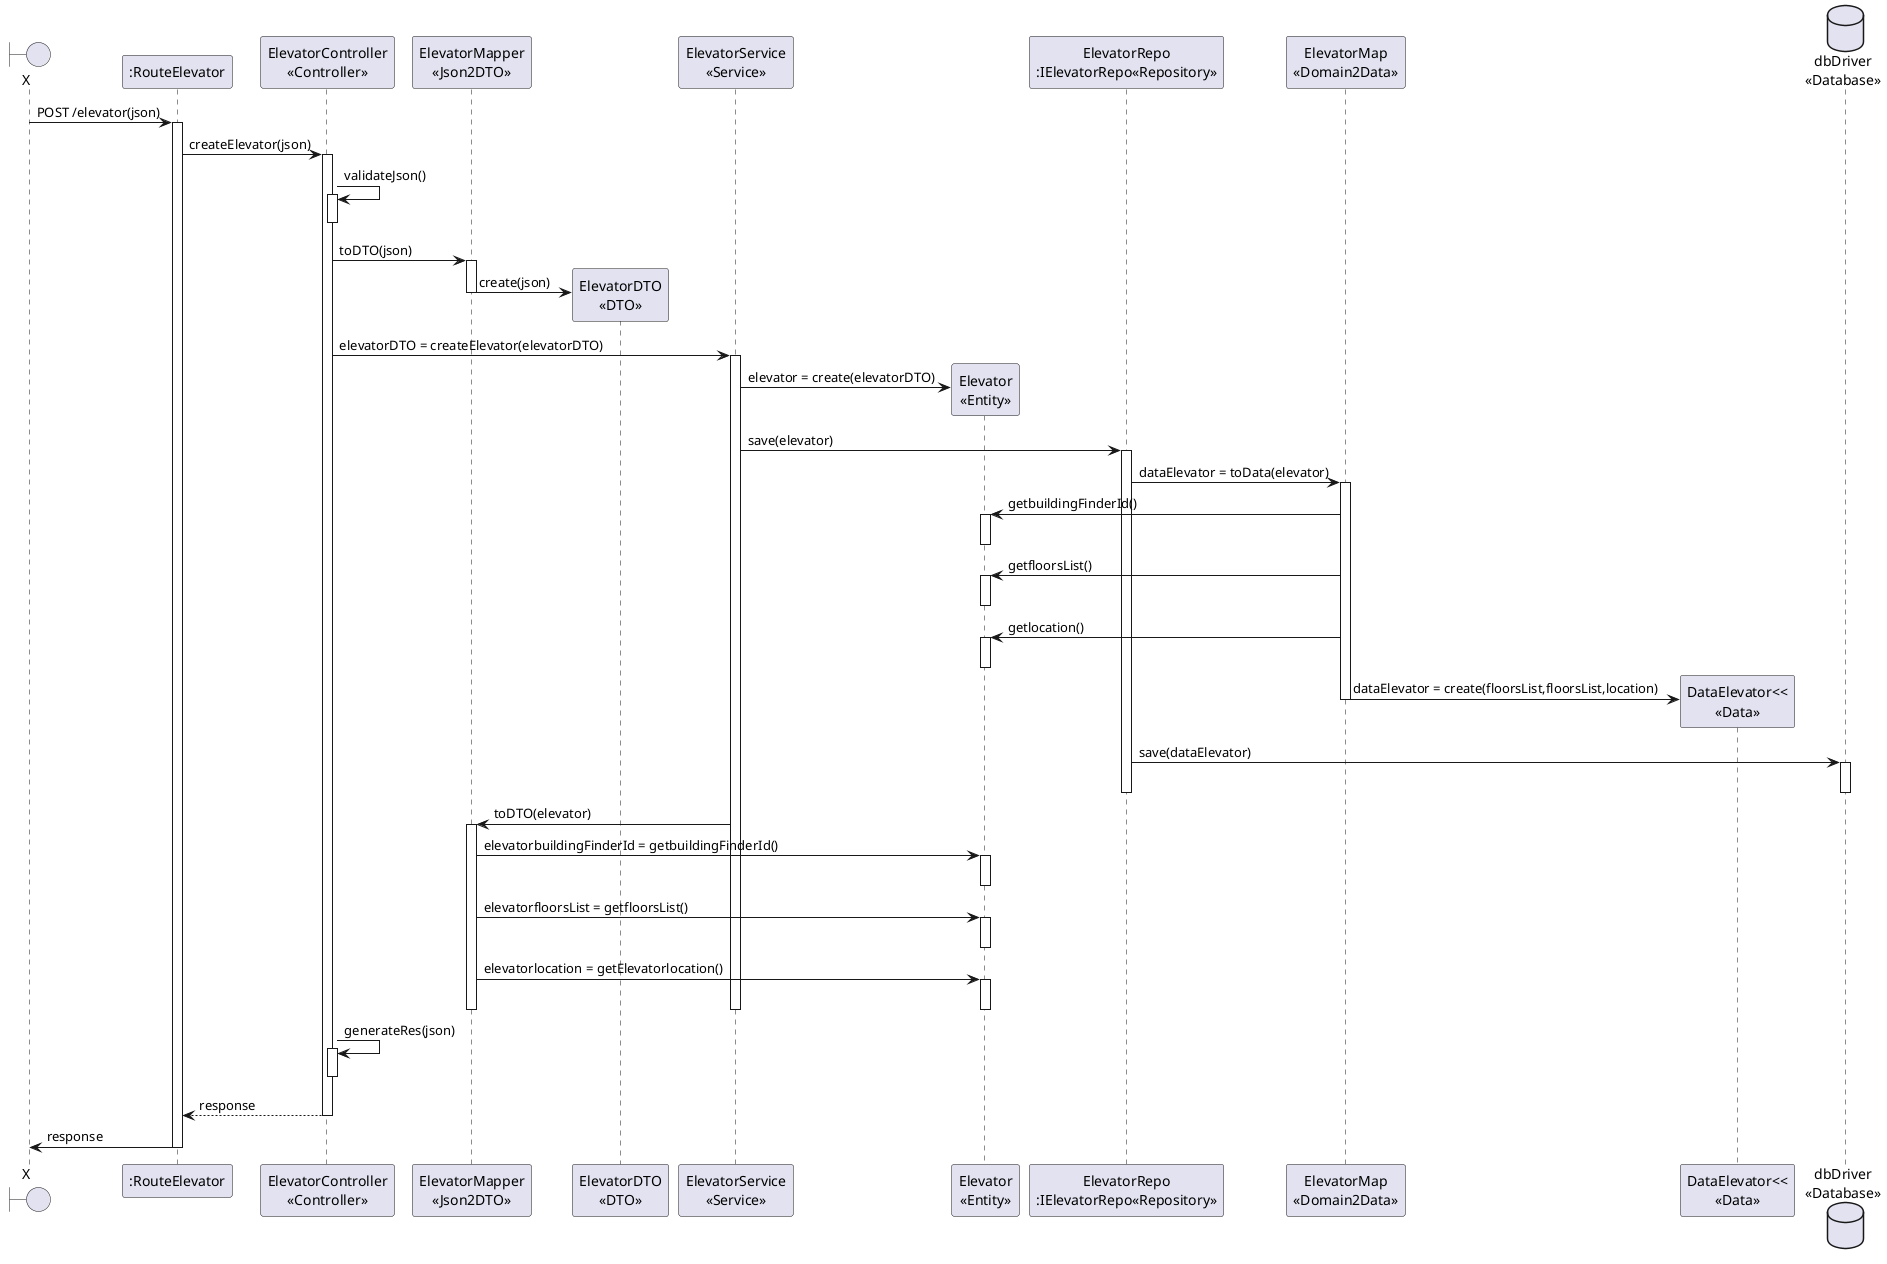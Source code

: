 @startuml


boundary X
participant ":RouteElevator" as ROUTE
participant "ElevatorController\n<<Controller>>" as CTRL
participant "ElevatorMapper\n<<Json2DTO>>" as MAPPER
participant "ElevatorDTO\n<<DTO>>" as DTO
participant "ElevatorService\n<<Service>>" as SRV
participant "Elevator\n<<Entity>>" as ENTITY
participant "ElevatorRepo\n:IElevatorRepo<<Repository>>" as REPO
participant "ElevatorMap\n<<Domain2Data>>" as MAPPER2
participant "DataElevator<<\n<<Data>>" as DATA
database "dbDriver\n<<Database>>" as DB

X -> ROUTE : POST /elevator(json)
activate ROUTE
ROUTE -> CTRL : createElevator(json)
    activate CTRL
    CTRL -> CTRL : validateJson()
        activate CTRL
        deactivate CTRL
    CTRL -> MAPPER : toDTO(json)
        activate MAPPER
        MAPPER -> DTO** : create(json)
        deactivate MAPPER
    CTRL -> SRV : elevatorDTO = createElevator(elevatorDTO)
        activate SRV
        SRV -> ENTITY** : elevator = create(elevatorDTO)
        SRV -> REPO : save(elevator)
            activate REPO
            REPO -> MAPPER2 : dataElevator = toData(elevator)
                activate MAPPER2
                MAPPER2 -> ENTITY : getbuildingFinderId()
                    activate ENTITY
                    deactivate ENTITY
                MAPPER2 -> ENTITY : getfloorsList()
                    activate ENTITY
                    deactivate ENTITY
                MAPPER2 -> ENTITY : getlocation()
                    activate ENTITY
                    deactivate ENTITY
                MAPPER2 -> DATA** : dataElevator = create(floorsList,floorsList,location)
                deactivate MAPPER2
            REPO -> DB : save(dataElevator)
                activate DB
                deactivate DB
            deactivate REPO
        SRV -> MAPPER : toDTO(elevator)
            activate MAPPER
            MAPPER -> ENTITY : elevatorbuildingFinderId = getbuildingFinderId()
                activate ENTITY
                deactivate ENTITY
            MAPPER -> ENTITY : elevatorfloorsList = getfloorsList()
                activate ENTITY
                deactivate ENTITY
         MAPPER -> ENTITY : elevatorlocation = getElevatorlocation()
                activate ENTITY
                deactivate ENTITY
            deactivate MAPPER
        deactivate SRV
    CTRL -> CTRL : generateRes(json)
        activate CTRL
        deactivate CTRL
    CTRL --> ROUTE : response
    deactivate CTRL
    ROUTE -> X : response
deactivate ROUTE

@enduml
